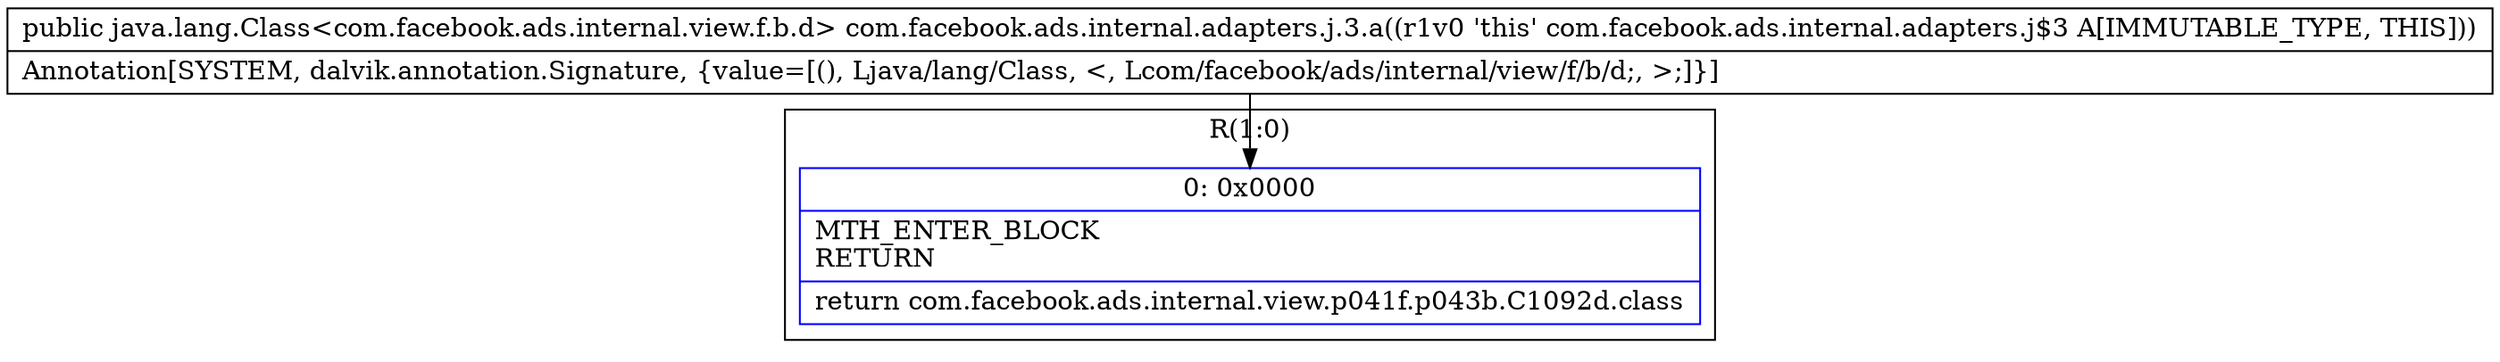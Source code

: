 digraph "CFG forcom.facebook.ads.internal.adapters.j.3.a()Ljava\/lang\/Class;" {
subgraph cluster_Region_1535398341 {
label = "R(1:0)";
node [shape=record,color=blue];
Node_0 [shape=record,label="{0\:\ 0x0000|MTH_ENTER_BLOCK\lRETURN\l|return com.facebook.ads.internal.view.p041f.p043b.C1092d.class\l}"];
}
MethodNode[shape=record,label="{public java.lang.Class\<com.facebook.ads.internal.view.f.b.d\> com.facebook.ads.internal.adapters.j.3.a((r1v0 'this' com.facebook.ads.internal.adapters.j$3 A[IMMUTABLE_TYPE, THIS]))  | Annotation[SYSTEM, dalvik.annotation.Signature, \{value=[(), Ljava\/lang\/Class, \<, Lcom\/facebook\/ads\/internal\/view\/f\/b\/d;, \>;]\}]\l}"];
MethodNode -> Node_0;
}


